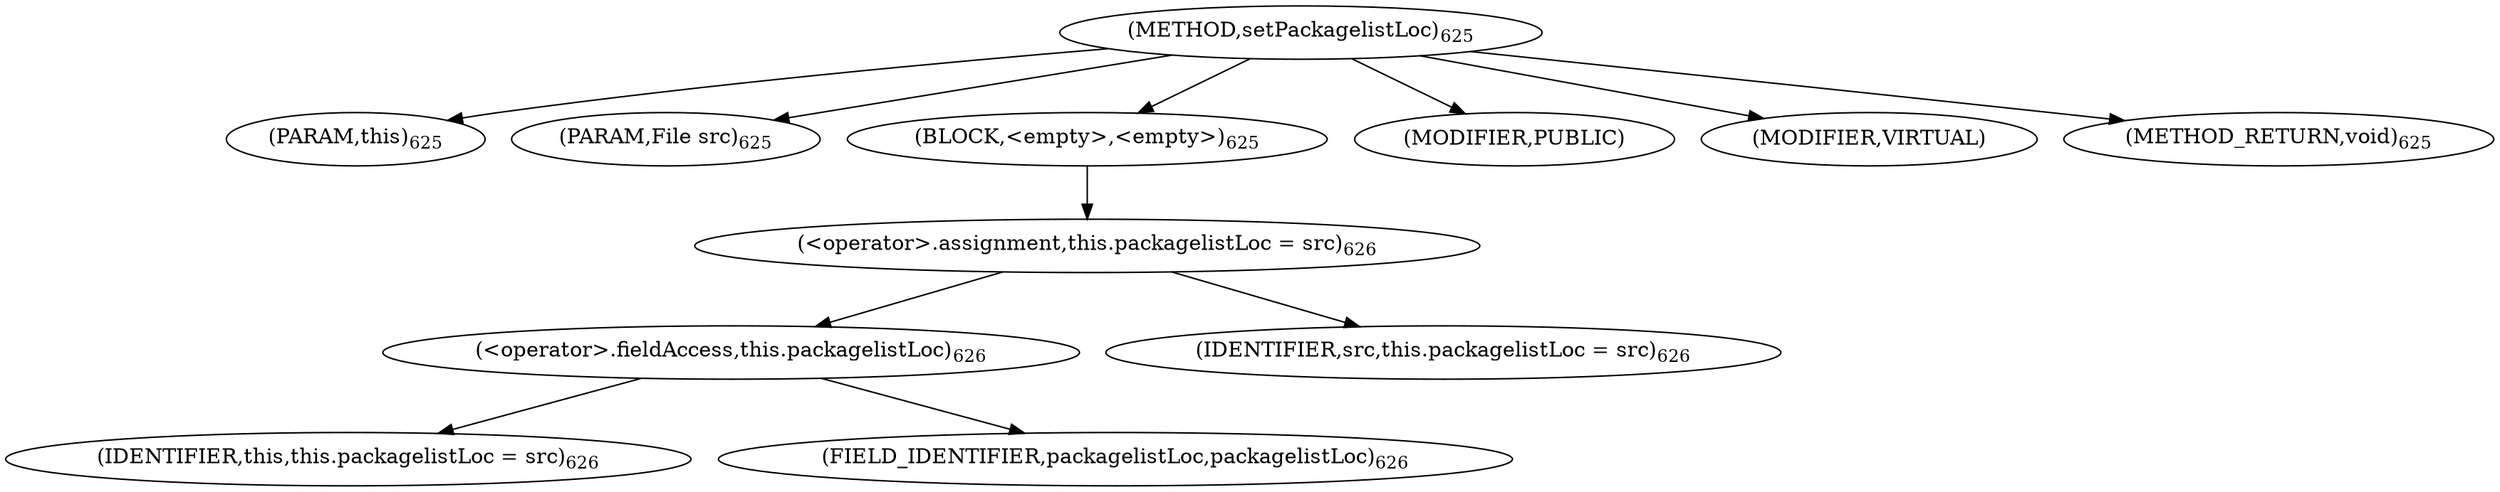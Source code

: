 digraph "setPackagelistLoc" {  
"2036" [label = <(METHOD,setPackagelistLoc)<SUB>625</SUB>> ]
"2037" [label = <(PARAM,this)<SUB>625</SUB>> ]
"2038" [label = <(PARAM,File src)<SUB>625</SUB>> ]
"2039" [label = <(BLOCK,&lt;empty&gt;,&lt;empty&gt;)<SUB>625</SUB>> ]
"2040" [label = <(&lt;operator&gt;.assignment,this.packagelistLoc = src)<SUB>626</SUB>> ]
"2041" [label = <(&lt;operator&gt;.fieldAccess,this.packagelistLoc)<SUB>626</SUB>> ]
"2042" [label = <(IDENTIFIER,this,this.packagelistLoc = src)<SUB>626</SUB>> ]
"2043" [label = <(FIELD_IDENTIFIER,packagelistLoc,packagelistLoc)<SUB>626</SUB>> ]
"2044" [label = <(IDENTIFIER,src,this.packagelistLoc = src)<SUB>626</SUB>> ]
"2045" [label = <(MODIFIER,PUBLIC)> ]
"2046" [label = <(MODIFIER,VIRTUAL)> ]
"2047" [label = <(METHOD_RETURN,void)<SUB>625</SUB>> ]
  "2036" -> "2037" 
  "2036" -> "2038" 
  "2036" -> "2039" 
  "2036" -> "2045" 
  "2036" -> "2046" 
  "2036" -> "2047" 
  "2039" -> "2040" 
  "2040" -> "2041" 
  "2040" -> "2044" 
  "2041" -> "2042" 
  "2041" -> "2043" 
}
